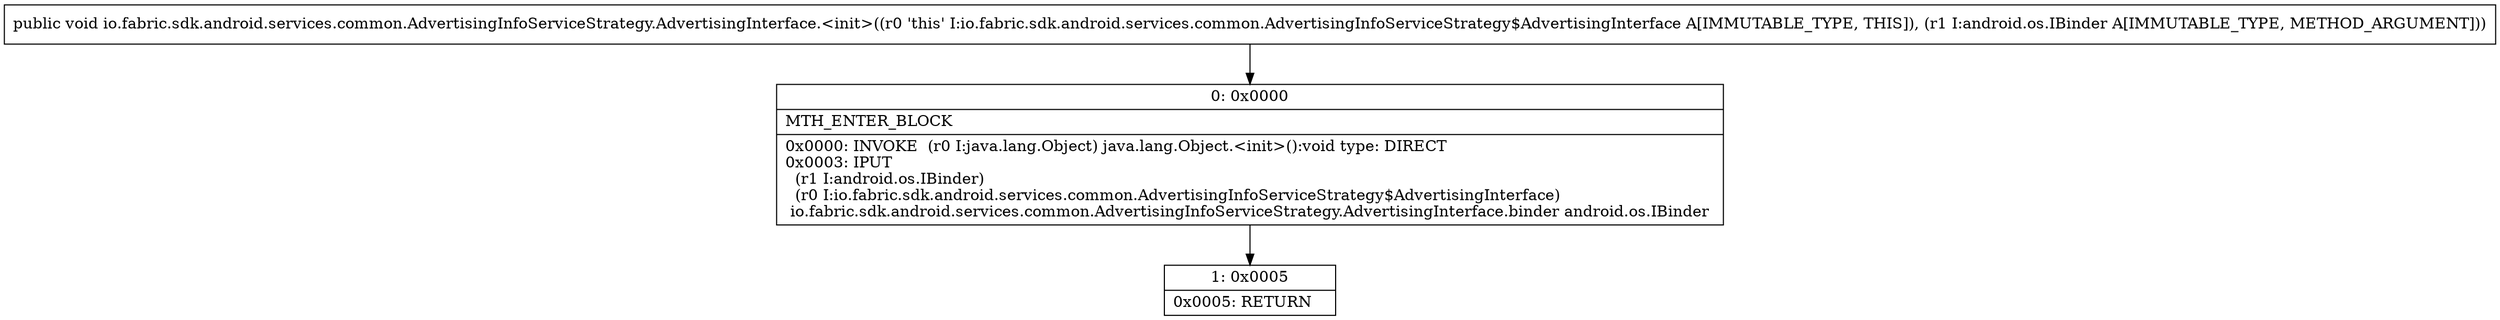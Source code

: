 digraph "CFG forio.fabric.sdk.android.services.common.AdvertisingInfoServiceStrategy.AdvertisingInterface.\<init\>(Landroid\/os\/IBinder;)V" {
Node_0 [shape=record,label="{0\:\ 0x0000|MTH_ENTER_BLOCK\l|0x0000: INVOKE  (r0 I:java.lang.Object) java.lang.Object.\<init\>():void type: DIRECT \l0x0003: IPUT  \l  (r1 I:android.os.IBinder)\l  (r0 I:io.fabric.sdk.android.services.common.AdvertisingInfoServiceStrategy$AdvertisingInterface)\l io.fabric.sdk.android.services.common.AdvertisingInfoServiceStrategy.AdvertisingInterface.binder android.os.IBinder \l}"];
Node_1 [shape=record,label="{1\:\ 0x0005|0x0005: RETURN   \l}"];
MethodNode[shape=record,label="{public void io.fabric.sdk.android.services.common.AdvertisingInfoServiceStrategy.AdvertisingInterface.\<init\>((r0 'this' I:io.fabric.sdk.android.services.common.AdvertisingInfoServiceStrategy$AdvertisingInterface A[IMMUTABLE_TYPE, THIS]), (r1 I:android.os.IBinder A[IMMUTABLE_TYPE, METHOD_ARGUMENT])) }"];
MethodNode -> Node_0;
Node_0 -> Node_1;
}

